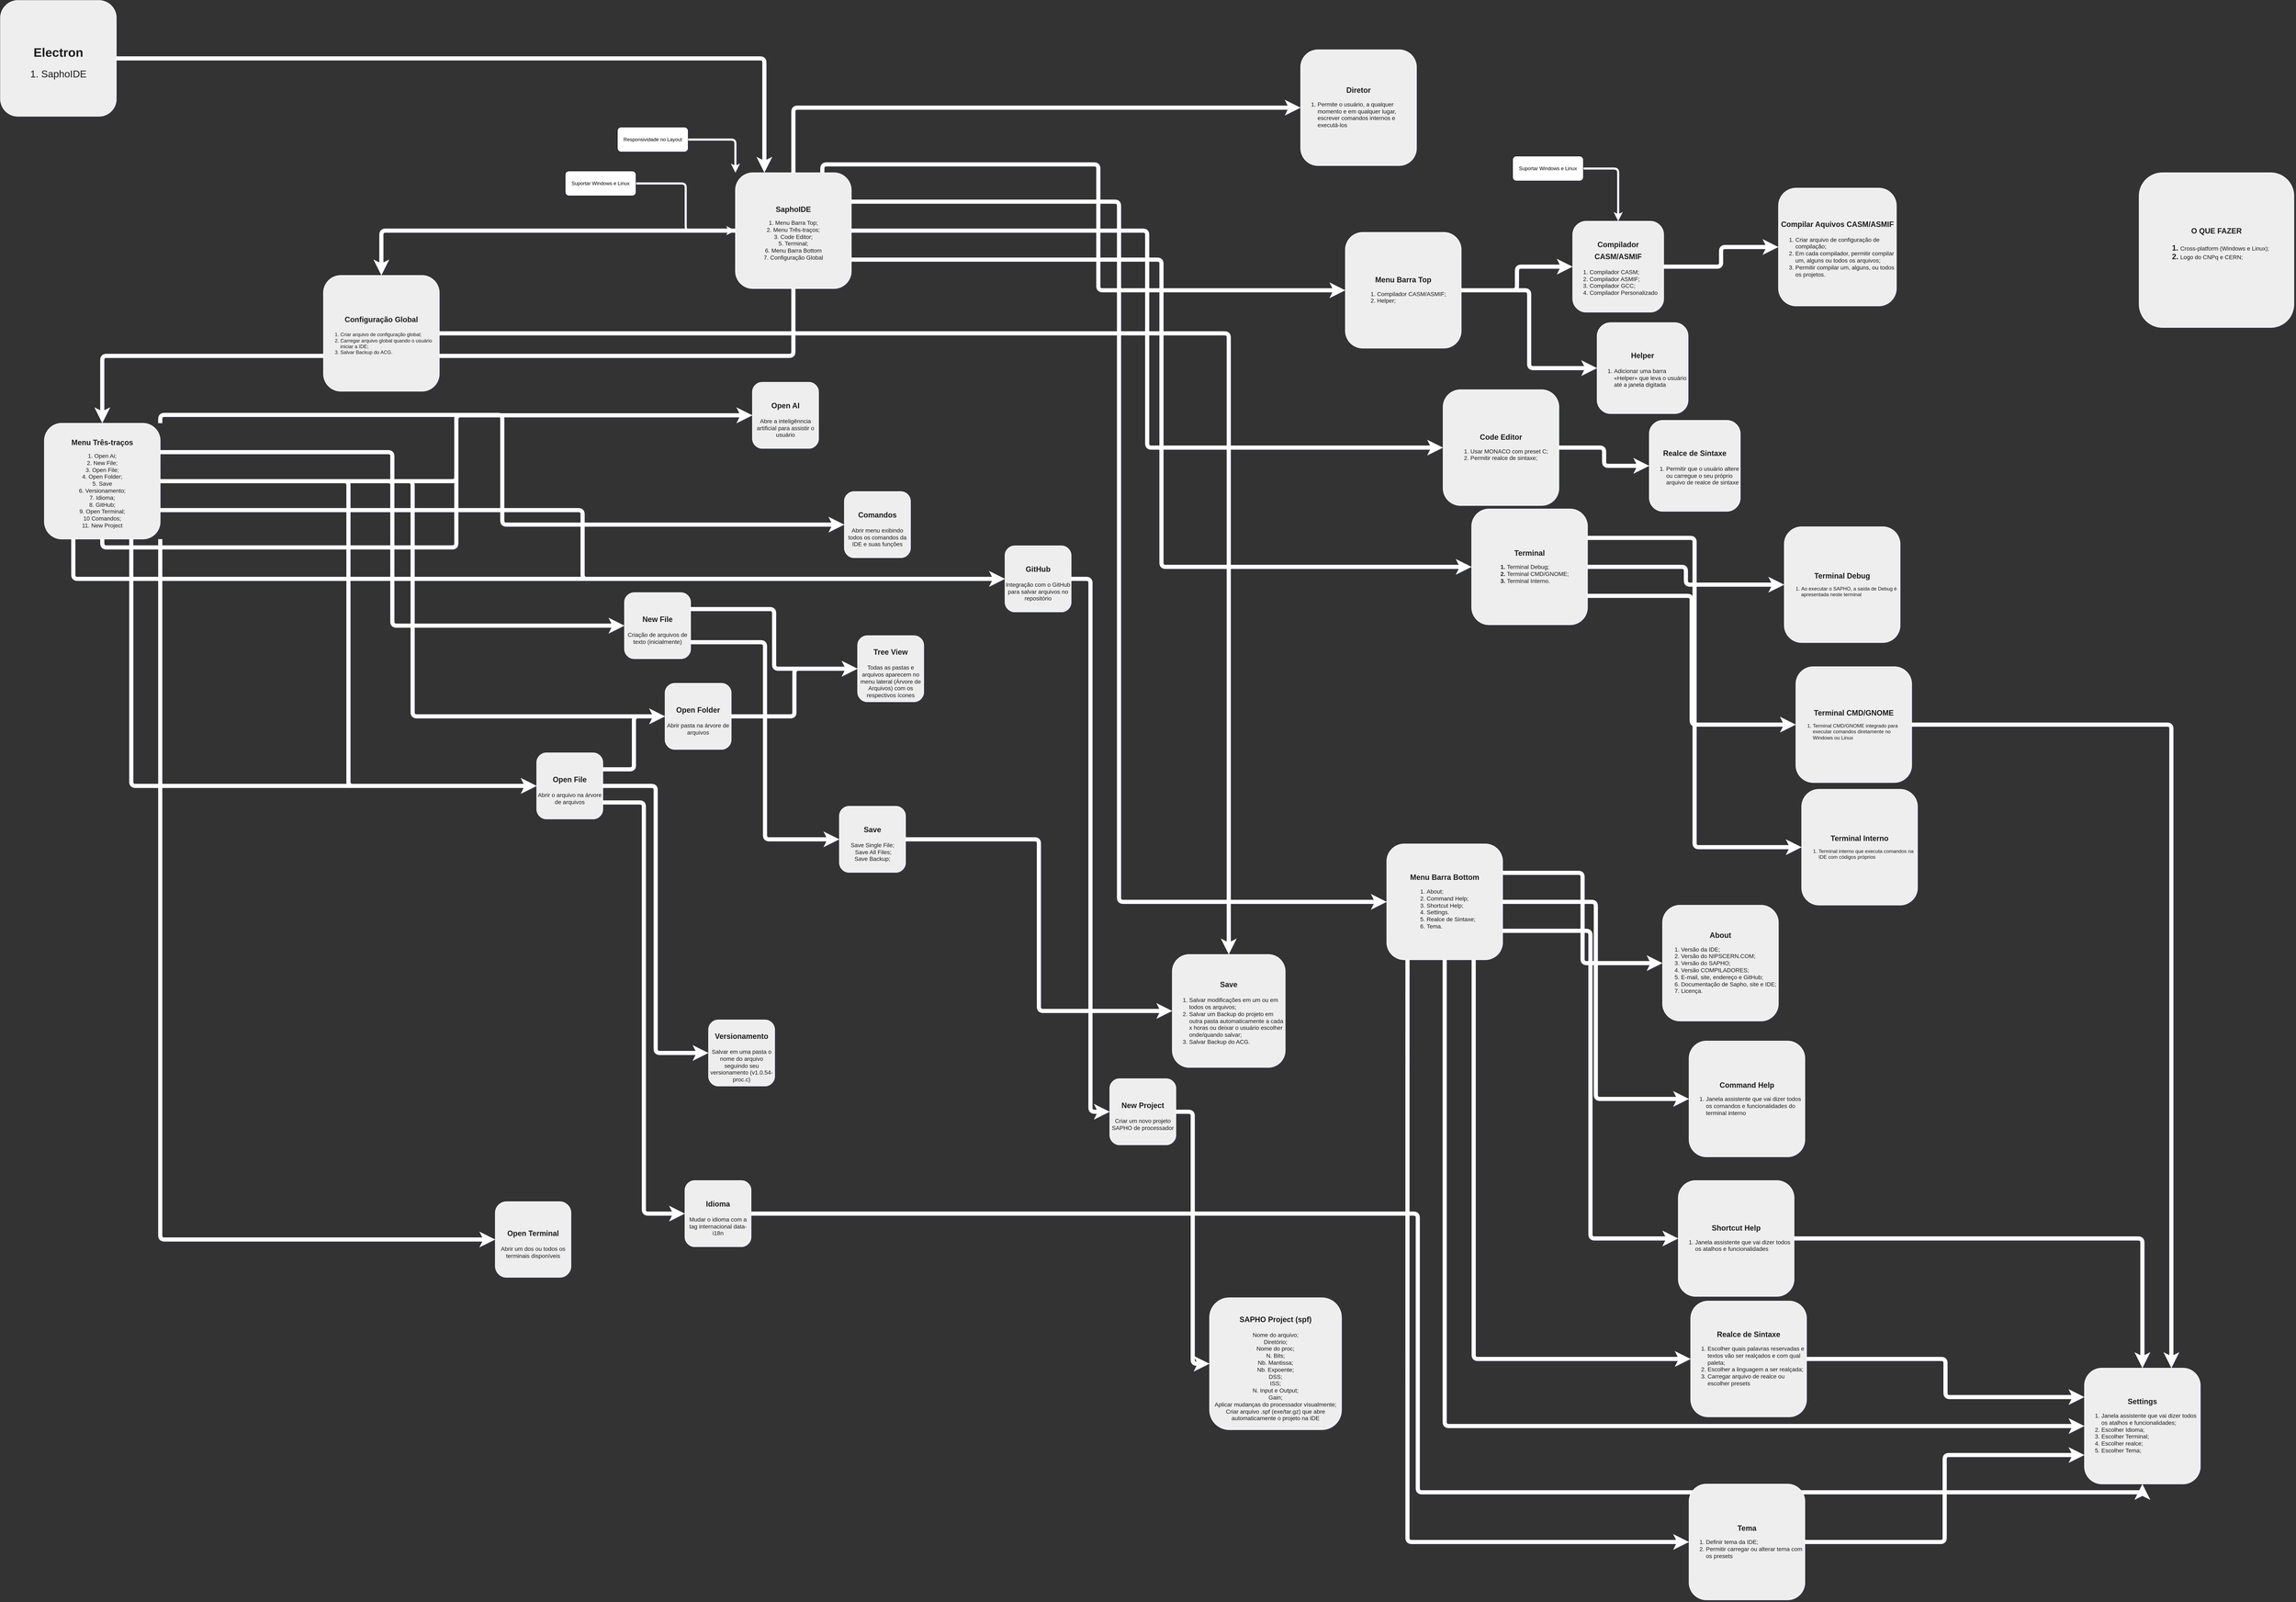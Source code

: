 <mxfile version="24.5.4" type="device">
  <diagram name="Page-1" id="b91fa0-4r-KIM6ygSlS2">
    <mxGraphModel dx="10800" dy="6600" grid="0" gridSize="10" guides="1" tooltips="1" connect="1" arrows="1" fold="1" page="1" pageScale="1" pageWidth="2000" pageHeight="2000" background="#333333" math="0" shadow="1">
      <root>
        <mxCell id="0" />
        <mxCell id="1" parent="0" />
        <mxCell id="cDjqPKhRoQ2kevbqQMxa-3" style="edgeStyle=orthogonalEdgeStyle;rounded=1;orthogonalLoop=1;jettySize=auto;html=1;exitX=1;exitY=0.5;exitDx=0;exitDy=0;entryX=0;entryY=0.5;entryDx=0;entryDy=0;strokeColor=#FFFFFF;strokeWidth=10;labelBackgroundColor=none;fontColor=default;" edge="1" parent="1" source="cDjqPKhRoQ2kevbqQMxa-1" target="cDjqPKhRoQ2kevbqQMxa-2">
          <mxGeometry relative="1" as="geometry" />
        </mxCell>
        <mxCell id="cDjqPKhRoQ2kevbqQMxa-1" value="&lt;h1 style=&quot;font-size: 18px;&quot;&gt;&lt;span style=&quot;background-color: initial;&quot;&gt;&lt;font style=&quot;font-size: 18px;&quot;&gt;Menu Três-traços&lt;/font&gt;&lt;/span&gt;&lt;/h1&gt;&lt;div style=&quot;font-size: 14px;&quot;&gt;&lt;font style=&quot;font-size: 14px;&quot;&gt;1. Open Ai;&lt;/font&gt;&lt;/div&gt;&lt;div style=&quot;font-size: 14px;&quot;&gt;&lt;font style=&quot;font-size: 14px;&quot;&gt;2. New File;&lt;/font&gt;&lt;/div&gt;&lt;div style=&quot;font-size: 14px;&quot;&gt;&lt;font style=&quot;font-size: 14px;&quot;&gt;3. Open File;&lt;/font&gt;&lt;/div&gt;&lt;div style=&quot;font-size: 14px;&quot;&gt;&lt;font style=&quot;font-size: 14px;&quot;&gt;4. Open Folder;&lt;/font&gt;&lt;/div&gt;&lt;div style=&quot;font-size: 14px;&quot;&gt;&lt;font style=&quot;font-size: 14px;&quot;&gt;5. Save&lt;/font&gt;&lt;/div&gt;&lt;div style=&quot;font-size: 14px;&quot;&gt;&lt;font style=&quot;font-size: 14px;&quot;&gt;6. Versionamento;&lt;/font&gt;&lt;/div&gt;&lt;div style=&quot;font-size: 14px;&quot;&gt;&lt;font style=&quot;font-size: 14px;&quot;&gt;7. Idioma;&lt;/font&gt;&lt;/div&gt;&lt;div style=&quot;font-size: 14px;&quot;&gt;&lt;font style=&quot;font-size: 14px;&quot;&gt;8. GitHub;&lt;/font&gt;&lt;/div&gt;&lt;div style=&quot;font-size: 14px;&quot;&gt;&lt;font style=&quot;font-size: 14px;&quot;&gt;9. Open Terminal;&lt;/font&gt;&lt;/div&gt;&lt;div style=&quot;font-size: 14px;&quot;&gt;&lt;font style=&quot;font-size: 14px;&quot;&gt;10 Comandos;&lt;/font&gt;&lt;/div&gt;&lt;div style=&quot;font-size: 14px;&quot;&gt;&lt;font style=&quot;font-size: 14px;&quot;&gt;11. New Project&lt;/font&gt;&lt;/div&gt;" style="whiteSpace=wrap;html=1;aspect=fixed;align=center;fillColor=#EEEEEE;strokeColor=#FFFFFF;labelBackgroundColor=none;fontColor=#1A1A1A;rounded=1;" vertex="1" parent="1">
          <mxGeometry x="-1394" y="-13" width="280" height="280" as="geometry" />
        </mxCell>
        <mxCell id="cDjqPKhRoQ2kevbqQMxa-8" style="edgeStyle=orthogonalEdgeStyle;rounded=1;orthogonalLoop=1;jettySize=auto;html=1;exitX=1;exitY=0.5;exitDx=0;exitDy=0;entryX=0;entryY=0.5;entryDx=0;entryDy=0;strokeColor=#FFFFFF;strokeWidth=10;labelBackgroundColor=none;fontColor=default;" edge="1" parent="1" source="cDjqPKhRoQ2kevbqQMxa-1" target="cDjqPKhRoQ2kevbqQMxa-6">
          <mxGeometry relative="1" as="geometry">
            <mxPoint x="350" y="797" as="sourcePoint" />
            <mxPoint x="520" y="547" as="targetPoint" />
          </mxGeometry>
        </mxCell>
        <mxCell id="cDjqPKhRoQ2kevbqQMxa-53" style="edgeStyle=orthogonalEdgeStyle;rounded=1;orthogonalLoop=1;jettySize=auto;html=1;exitX=1;exitY=0.5;exitDx=0;exitDy=0;entryX=0;entryY=0.5;entryDx=0;entryDy=0;strokeColor=#FFFFFF;strokeWidth=10;labelBackgroundColor=none;fontColor=default;" edge="1" parent="1" source="cDjqPKhRoQ2kevbqQMxa-13" target="cDjqPKhRoQ2kevbqQMxa-52">
          <mxGeometry relative="1" as="geometry" />
        </mxCell>
        <mxCell id="cDjqPKhRoQ2kevbqQMxa-12" style="edgeStyle=orthogonalEdgeStyle;rounded=1;orthogonalLoop=1;jettySize=auto;html=1;exitX=1;exitY=0.5;exitDx=0;exitDy=0;entryX=0;entryY=0.5;entryDx=0;entryDy=0;strokeColor=#FFFFFF;strokeWidth=10;labelBackgroundColor=none;fontColor=default;" edge="1" parent="1" source="cDjqPKhRoQ2kevbqQMxa-1" target="cDjqPKhRoQ2kevbqQMxa-11">
          <mxGeometry relative="1" as="geometry">
            <mxPoint x="360" y="802" as="sourcePoint" />
            <mxPoint x="530" y="712" as="targetPoint" />
          </mxGeometry>
        </mxCell>
        <mxCell id="cDjqPKhRoQ2kevbqQMxa-54" style="edgeStyle=orthogonalEdgeStyle;rounded=1;orthogonalLoop=1;jettySize=auto;html=1;exitX=1;exitY=0.5;exitDx=0;exitDy=0;entryX=0;entryY=0.5;entryDx=0;entryDy=0;strokeColor=#FFFFFF;strokeWidth=10;labelBackgroundColor=none;fontColor=default;" edge="1" parent="1" source="cDjqPKhRoQ2kevbqQMxa-13" target="cDjqPKhRoQ2kevbqQMxa-52">
          <mxGeometry relative="1" as="geometry">
            <mxPoint x="1156.333" y="820" as="targetPoint" />
          </mxGeometry>
        </mxCell>
        <mxCell id="cDjqPKhRoQ2kevbqQMxa-14" style="edgeStyle=orthogonalEdgeStyle;rounded=1;orthogonalLoop=1;jettySize=auto;html=1;exitX=1;exitY=0.5;exitDx=0;exitDy=0;entryX=0;entryY=0.5;entryDx=0;entryDy=0;strokeColor=#FFFFFF;strokeWidth=10;labelBackgroundColor=none;fontColor=default;" edge="1" parent="1" target="cDjqPKhRoQ2kevbqQMxa-13" source="cDjqPKhRoQ2kevbqQMxa-1">
          <mxGeometry relative="1" as="geometry">
            <mxPoint x="350" y="942" as="sourcePoint" />
            <mxPoint x="530" y="862" as="targetPoint" />
          </mxGeometry>
        </mxCell>
        <mxCell id="cDjqPKhRoQ2kevbqQMxa-15" value="&lt;h1&gt;&lt;span style=&quot;font-size: 18px;&quot;&gt;&lt;b&gt;Save&lt;/b&gt;&lt;/span&gt;&lt;/h1&gt;&lt;div style=&quot;&quot;&gt;&lt;div style=&quot;font-size: 14px;&quot;&gt;Save Single File;&lt;/div&gt;&lt;div style=&quot;font-size: 14px;&quot;&gt;&amp;nbsp;Save All Files;&lt;/div&gt;&lt;div style=&quot;font-size: 14px;&quot;&gt;Save Backup;&lt;/div&gt;&lt;/div&gt;" style="whiteSpace=wrap;html=1;aspect=fixed;fillColor=#EEEEEE;strokeColor=#FFFFFF;labelBackgroundColor=none;fontColor=#1A1A1A;rounded=1;" vertex="1" parent="1">
          <mxGeometry x="526" y="912" width="160" height="160" as="geometry" />
        </mxCell>
        <mxCell id="cDjqPKhRoQ2kevbqQMxa-16" style="edgeStyle=orthogonalEdgeStyle;rounded=1;orthogonalLoop=1;jettySize=auto;html=1;exitX=1;exitY=0.75;exitDx=0;exitDy=0;entryX=0;entryY=0.5;entryDx=0;entryDy=0;strokeColor=#FFFFFF;strokeWidth=10;labelBackgroundColor=none;fontColor=default;" edge="1" parent="1" target="cDjqPKhRoQ2kevbqQMxa-15" source="cDjqPKhRoQ2kevbqQMxa-6">
          <mxGeometry relative="1" as="geometry">
            <mxPoint x="350.0" y="807" as="sourcePoint" />
            <mxPoint x="530" y="1027" as="targetPoint" />
          </mxGeometry>
        </mxCell>
        <mxCell id="cDjqPKhRoQ2kevbqQMxa-17" value="&lt;h1&gt;&lt;span style=&quot;font-size: 18px;&quot;&gt;&lt;b&gt;Versionamento&lt;/b&gt;&lt;/span&gt;&lt;/h1&gt;&lt;div style=&quot;&quot;&gt;&lt;div style=&quot;font-size: 14px;&quot;&gt;Salvar em uma pasta o nome do arquivo seguindo seu versionamento (v1.0.54-proc.c)&lt;/div&gt;&lt;/div&gt;" style="whiteSpace=wrap;html=1;aspect=fixed;fillColor=#EEEEEE;strokeColor=#FFFFFF;labelBackgroundColor=none;fontColor=#1A1A1A;rounded=1;" vertex="1" parent="1">
          <mxGeometry x="210" y="1428" width="160" height="160" as="geometry" />
        </mxCell>
        <mxCell id="cDjqPKhRoQ2kevbqQMxa-18" style="edgeStyle=orthogonalEdgeStyle;rounded=1;orthogonalLoop=1;jettySize=auto;html=1;entryX=0;entryY=0.5;entryDx=0;entryDy=0;strokeColor=#FFFFFF;strokeWidth=10;labelBackgroundColor=none;fontColor=default;exitX=1;exitY=0.5;exitDx=0;exitDy=0;" edge="1" parent="1" target="cDjqPKhRoQ2kevbqQMxa-17" source="cDjqPKhRoQ2kevbqQMxa-11">
          <mxGeometry relative="1" as="geometry">
            <mxPoint x="116" y="852" as="sourcePoint" />
            <mxPoint x="540" y="1177" as="targetPoint" />
          </mxGeometry>
        </mxCell>
        <mxCell id="cDjqPKhRoQ2kevbqQMxa-19" value="&lt;h1&gt;&lt;b&gt;&lt;span style=&quot;font-size: 18px;&quot;&gt;Idioma&lt;/span&gt;&lt;/b&gt;&lt;/h1&gt;&lt;div style=&quot;&quot;&gt;&lt;div style=&quot;font-size: 14px;&quot;&gt;Mudar o idioma com a tag internacional data-i18n&lt;/div&gt;&lt;/div&gt;" style="whiteSpace=wrap;html=1;aspect=fixed;fillColor=#EEEEEE;strokeColor=#FFFFFF;labelBackgroundColor=none;fontColor=#1A1A1A;rounded=1;" vertex="1" parent="1">
          <mxGeometry x="153" y="1816" width="160" height="160" as="geometry" />
        </mxCell>
        <mxCell id="cDjqPKhRoQ2kevbqQMxa-20" style="edgeStyle=orthogonalEdgeStyle;rounded=1;orthogonalLoop=1;jettySize=auto;html=1;exitX=1;exitY=0.75;exitDx=0;exitDy=0;entryX=0;entryY=0.5;entryDx=0;entryDy=0;strokeColor=#FFFFFF;strokeWidth=10;labelBackgroundColor=none;fontColor=default;" edge="1" parent="1" target="cDjqPKhRoQ2kevbqQMxa-19" source="cDjqPKhRoQ2kevbqQMxa-11">
          <mxGeometry relative="1" as="geometry">
            <mxPoint x="360" y="992" as="sourcePoint" />
            <mxPoint x="550" y="1377" as="targetPoint" />
          </mxGeometry>
        </mxCell>
        <mxCell id="cDjqPKhRoQ2kevbqQMxa-22" style="edgeStyle=orthogonalEdgeStyle;rounded=1;orthogonalLoop=1;jettySize=auto;html=1;exitX=0.25;exitY=1;exitDx=0;exitDy=0;entryX=0;entryY=0.5;entryDx=0;entryDy=0;strokeColor=#FFFFFF;strokeWidth=10;labelBackgroundColor=none;fontColor=default;" edge="1" parent="1" target="cDjqPKhRoQ2kevbqQMxa-21" source="cDjqPKhRoQ2kevbqQMxa-1">
          <mxGeometry relative="1" as="geometry">
            <mxPoint x="360" y="982" as="sourcePoint" />
            <mxPoint x="560" y="1567" as="targetPoint" />
          </mxGeometry>
        </mxCell>
        <mxCell id="cDjqPKhRoQ2kevbqQMxa-23" value="&lt;h1&gt;&lt;b&gt;&lt;span style=&quot;font-size: 18px;&quot;&gt;Open Terminal&lt;/span&gt;&lt;/b&gt;&lt;/h1&gt;&lt;div style=&quot;&quot;&gt;&lt;div style=&quot;font-size: 14px;&quot;&gt;Abrir um dos ou todos os terminais disponíveis&lt;/div&gt;&lt;/div&gt;" style="whiteSpace=wrap;html=1;aspect=fixed;fillColor=#EEEEEE;strokeColor=#FFFFFF;labelBackgroundColor=none;fontColor=#1A1A1A;rounded=1;" vertex="1" parent="1">
          <mxGeometry x="-305" y="1867" width="183" height="183" as="geometry" />
        </mxCell>
        <mxCell id="cDjqPKhRoQ2kevbqQMxa-24" style="edgeStyle=orthogonalEdgeStyle;rounded=1;orthogonalLoop=1;jettySize=auto;html=1;entryX=0;entryY=0.5;entryDx=0;entryDy=0;strokeColor=#FFFFFF;strokeWidth=10;labelBackgroundColor=none;fontColor=default;exitX=1;exitY=1;exitDx=0;exitDy=0;" edge="1" parent="1" target="cDjqPKhRoQ2kevbqQMxa-23" source="cDjqPKhRoQ2kevbqQMxa-1">
          <mxGeometry relative="1" as="geometry">
            <mxPoint x="-878" y="137" as="sourcePoint" />
            <mxPoint x="550" y="1747" as="targetPoint" />
          </mxGeometry>
        </mxCell>
        <mxCell id="cDjqPKhRoQ2kevbqQMxa-25" value="&lt;h1&gt;&lt;b&gt;&lt;span style=&quot;font-size: 18px;&quot;&gt;Comandos&lt;/span&gt;&lt;/b&gt;&lt;/h1&gt;&lt;div style=&quot;&quot;&gt;&lt;div style=&quot;font-size: 14px;&quot;&gt;Abrir menu exibindo todos os comandos da IDE e suas funções&lt;/div&gt;&lt;/div&gt;" style="whiteSpace=wrap;html=1;aspect=fixed;fillColor=#EEEEEE;strokeColor=#FFFFFF;labelBackgroundColor=none;fontColor=#1A1A1A;rounded=1;" vertex="1" parent="1">
          <mxGeometry x="538" y="152" width="160" height="160" as="geometry" />
        </mxCell>
        <mxCell id="cDjqPKhRoQ2kevbqQMxa-26" style="edgeStyle=orthogonalEdgeStyle;rounded=1;orthogonalLoop=1;jettySize=auto;html=1;exitX=1;exitY=0;exitDx=0;exitDy=0;entryX=0;entryY=0.5;entryDx=0;entryDy=0;strokeColor=#FFFFFF;strokeWidth=10;labelBackgroundColor=none;fontColor=default;" edge="1" parent="1" target="cDjqPKhRoQ2kevbqQMxa-25" source="cDjqPKhRoQ2kevbqQMxa-1">
          <mxGeometry relative="1" as="geometry">
            <mxPoint x="360" y="1012" as="sourcePoint" />
            <mxPoint x="560" y="1967" as="targetPoint" />
          </mxGeometry>
        </mxCell>
        <mxCell id="cDjqPKhRoQ2kevbqQMxa-29" value="&lt;h1&gt;&lt;b&gt;&lt;span style=&quot;font-size: 18px;&quot;&gt;New Project&lt;/span&gt;&lt;/b&gt;&lt;/h1&gt;&lt;div style=&quot;&quot;&gt;&lt;div style=&quot;font-size: 14px;&quot;&gt;Criar um novo projeto SAPHO de processador&lt;/div&gt;&lt;/div&gt;" style="whiteSpace=wrap;html=1;aspect=fixed;fillColor=#EEEEEE;strokeColor=#FFFFFF;labelBackgroundColor=none;fontColor=#1A1A1A;rounded=1;" vertex="1" parent="1">
          <mxGeometry x="1179" y="1570" width="160" height="160" as="geometry" />
        </mxCell>
        <mxCell id="cDjqPKhRoQ2kevbqQMxa-30" style="edgeStyle=orthogonalEdgeStyle;rounded=1;orthogonalLoop=1;jettySize=auto;html=1;exitX=1;exitY=0.5;exitDx=0;exitDy=0;entryX=0;entryY=0.5;entryDx=0;entryDy=0;strokeColor=#FFFFFF;strokeWidth=10;labelBackgroundColor=none;fontColor=default;" edge="1" parent="1" target="cDjqPKhRoQ2kevbqQMxa-29" source="cDjqPKhRoQ2kevbqQMxa-21">
          <mxGeometry relative="1" as="geometry">
            <mxPoint x="343" y="975" as="sourcePoint" />
            <mxPoint x="553" y="2150" as="targetPoint" />
          </mxGeometry>
        </mxCell>
        <mxCell id="cDjqPKhRoQ2kevbqQMxa-31" value="&lt;div style=&quot;&quot;&gt;&lt;h1 style=&quot;&quot;&gt;&lt;span style=&quot;font-size: 18px;&quot;&gt;&lt;b&gt;SAPHO Project (spf)&lt;/b&gt;&lt;/span&gt;&lt;/h1&gt;&lt;div style=&quot;&quot;&gt;&lt;span style=&quot;font-size: 14px;&quot;&gt;Nome do arquivo;&lt;/span&gt;&lt;/div&gt;&lt;div style=&quot;&quot;&gt;&lt;span style=&quot;font-size: 14px;&quot;&gt;Diretório;&lt;/span&gt;&lt;/div&gt;&lt;div style=&quot;&quot;&gt;&lt;span style=&quot;font-size: 14px;&quot;&gt;Nome do proc;&lt;/span&gt;&lt;/div&gt;&lt;div style=&quot;&quot;&gt;&lt;span style=&quot;font-size: 14px;&quot;&gt;N. Bits;&lt;/span&gt;&lt;/div&gt;&lt;div style=&quot;&quot;&gt;&lt;span style=&quot;font-size: 14px;&quot;&gt;Nb. Mantissa;&lt;/span&gt;&lt;/div&gt;&lt;div style=&quot;&quot;&gt;&lt;span style=&quot;font-size: 14px;&quot;&gt;Nb. Expoente;&lt;/span&gt;&lt;/div&gt;&lt;div style=&quot;&quot;&gt;&lt;span style=&quot;font-size: 14px;&quot;&gt;DSS;&lt;/span&gt;&lt;/div&gt;&lt;div style=&quot;&quot;&gt;&lt;span style=&quot;font-size: 14px;&quot;&gt;ISS;&lt;/span&gt;&lt;/div&gt;&lt;div style=&quot;&quot;&gt;&lt;span style=&quot;font-size: 14px;&quot;&gt;N. Input e Output;&lt;/span&gt;&lt;/div&gt;&lt;div style=&quot;&quot;&gt;&lt;span style=&quot;font-size: 14px;&quot;&gt;Gain;&lt;/span&gt;&lt;/div&gt;&lt;div style=&quot;&quot;&gt;&lt;span style=&quot;font-size: 14px;&quot;&gt;Aplicar mudanças do processador visualmente;&lt;/span&gt;&lt;/div&gt;&lt;div style=&quot;&quot;&gt;&lt;span style=&quot;font-size: 14px;&quot;&gt;Criar arquivo .spf (exe/tar.gz) que abre automaticamente o projeto na IDE&lt;/span&gt;&lt;/div&gt;&lt;/div&gt;" style="whiteSpace=wrap;html=1;aspect=fixed;fillColor=#EEEEEE;strokeColor=#FFFFFF;labelBackgroundColor=none;fontColor=#1A1A1A;rounded=1;" vertex="1" parent="1">
          <mxGeometry x="1420" y="2099" width="319" height="319" as="geometry" />
        </mxCell>
        <mxCell id="cDjqPKhRoQ2kevbqQMxa-32" style="edgeStyle=orthogonalEdgeStyle;rounded=1;orthogonalLoop=1;jettySize=auto;html=1;exitX=1;exitY=0.5;exitDx=0;exitDy=0;entryX=0;entryY=0.5;entryDx=0;entryDy=0;strokeColor=#FFFFFF;strokeWidth=10;labelBackgroundColor=none;fontColor=default;" edge="1" parent="1" source="cDjqPKhRoQ2kevbqQMxa-29" target="cDjqPKhRoQ2kevbqQMxa-31">
          <mxGeometry relative="1" as="geometry">
            <mxPoint x="760" y="1031" as="sourcePoint" />
            <mxPoint x="963" y="2564" as="targetPoint" />
          </mxGeometry>
        </mxCell>
        <mxCell id="cDjqPKhRoQ2kevbqQMxa-52" value="&lt;div style=&quot;&quot;&gt;&lt;h1&gt;&lt;font style=&quot;font-size: 18px;&quot;&gt;&lt;b&gt;Tree View&lt;/b&gt;&lt;/font&gt;&lt;/h1&gt;&lt;font style=&quot;font-size: 14px;&quot;&gt;Todas as pastas e arquivos aparecem no menu lateral (Árvore de Arquivos) com os respectivos ícones&lt;/font&gt;&lt;/div&gt;" style="whiteSpace=wrap;html=1;aspect=fixed;fillColor=#EEEEEE;strokeColor=#FFFFFF;labelBackgroundColor=none;fontColor=#1A1A1A;rounded=1;" vertex="1" parent="1">
          <mxGeometry x="570" y="500" width="160" height="160" as="geometry" />
        </mxCell>
        <mxCell id="cDjqPKhRoQ2kevbqQMxa-55" style="edgeStyle=orthogonalEdgeStyle;rounded=1;orthogonalLoop=1;jettySize=auto;html=1;exitX=1;exitY=0.25;exitDx=0;exitDy=0;entryX=0;entryY=0.5;entryDx=0;entryDy=0;strokeColor=#FFFFFF;strokeWidth=10;labelBackgroundColor=none;fontColor=default;" edge="1" parent="1" source="cDjqPKhRoQ2kevbqQMxa-6" target="cDjqPKhRoQ2kevbqQMxa-52">
          <mxGeometry relative="1" as="geometry">
            <mxPoint x="715" y="887" as="sourcePoint" />
            <mxPoint x="1185" y="758" as="targetPoint" />
          </mxGeometry>
        </mxCell>
        <mxCell id="cDjqPKhRoQ2kevbqQMxa-59" value="&lt;h1 style=&quot;font-size: 18px;&quot;&gt;&lt;span style=&quot;background-color: initial;&quot;&gt;&lt;font style=&quot;font-size: 18px;&quot;&gt;Menu Barra Top&lt;/font&gt;&lt;/span&gt;&lt;/h1&gt;&lt;div style=&quot;font-size: 14px;&quot;&gt;&lt;ol&gt;&lt;li style=&quot;text-align: left;&quot;&gt;Compilador CASM/&lt;span style=&quot;background-color: initial;&quot;&gt;ASMIF;&lt;/span&gt;&lt;/li&gt;&lt;li style=&quot;text-align: left;&quot;&gt;Helper;&lt;/li&gt;&lt;/ol&gt;&lt;/div&gt;" style="whiteSpace=wrap;html=1;aspect=fixed;align=center;fillColor=#EEEEEE;strokeColor=#FFFFFF;labelBackgroundColor=none;fontColor=#1A1A1A;rounded=1;" vertex="1" parent="1">
          <mxGeometry x="1748" y="-474" width="280" height="280" as="geometry" />
        </mxCell>
        <mxCell id="cDjqPKhRoQ2kevbqQMxa-60" style="edgeStyle=orthogonalEdgeStyle;rounded=1;orthogonalLoop=1;jettySize=auto;html=1;exitX=1;exitY=0.5;exitDx=0;exitDy=0;entryX=0;entryY=0.5;entryDx=0;entryDy=0;strokeColor=#FFFFFF;strokeWidth=10;labelBackgroundColor=none;fontColor=default;" edge="1" parent="1" source="cDjqPKhRoQ2kevbqQMxa-15" target="cDjqPKhRoQ2kevbqQMxa-61">
          <mxGeometry relative="1" as="geometry">
            <mxPoint x="855" y="1160" as="sourcePoint" />
            <mxPoint x="1045" y="1570" as="targetPoint" />
          </mxGeometry>
        </mxCell>
        <mxCell id="cDjqPKhRoQ2kevbqQMxa-61" value="&lt;h1&gt;&lt;span style=&quot;font-size: 18px;&quot;&gt;&lt;b&gt;Save&lt;/b&gt;&lt;/span&gt;&lt;/h1&gt;&lt;div style=&quot;&quot;&gt;&lt;div style=&quot;text-align: left; font-size: 14px;&quot;&gt;&lt;ol&gt;&lt;li&gt;Salvar modificações em um ou em todos os arquivos;&lt;/li&gt;&lt;li&gt;Salvar um Backup do projeto em outra pasta automaticamente a cada x horas ou deixar o usuário escolher onde/quando salvar;&lt;/li&gt;&lt;li&gt;Salvar Backup do ACG.&lt;/li&gt;&lt;/ol&gt;&lt;/div&gt;&lt;/div&gt;" style="whiteSpace=wrap;html=1;aspect=fixed;fillColor=#EEEEEE;strokeColor=#FFFFFF;labelBackgroundColor=none;fontColor=#1A1A1A;rounded=1;" vertex="1" parent="1">
          <mxGeometry x="1330" y="1270" width="273" height="273" as="geometry" />
        </mxCell>
        <mxCell id="cDjqPKhRoQ2kevbqQMxa-62" value="&lt;h1 style=&quot;&quot;&gt;&lt;span style=&quot;background-color: initial; font-size: 18px;&quot;&gt;O QUE FAZER&lt;br&gt;&lt;div style=&quot;text-align: left;&quot;&gt;&lt;ol&gt;&lt;li&gt;&lt;span style=&quot;font-size: 14px; font-weight: 400; background-color: initial;&quot;&gt;Cross-platform (Windows e Linux);&lt;/span&gt;&lt;/li&gt;&lt;li&gt;&lt;span style=&quot;font-size: 14px; font-weight: 400; background-color: initial;&quot;&gt;Logo do CNPq e CERN;&lt;/span&gt;&lt;/li&gt;&lt;/ol&gt;&lt;/div&gt;&lt;/span&gt;&lt;/h1&gt;&lt;div style=&quot;text-align: left;&quot;&gt;&lt;span style=&quot;font-size: 14px; font-weight: 400;&quot;&gt;&lt;br&gt;&lt;/span&gt;&lt;/div&gt;&lt;div&gt;&lt;span style=&quot;font-size: 14px; font-weight: 400;&quot;&gt;&lt;br&gt;&lt;/span&gt;&lt;/div&gt;" style="whiteSpace=wrap;html=1;aspect=fixed;align=center;fillColor=#EEEEEE;strokeColor=#FFFFFF;labelBackgroundColor=none;fontColor=#1A1A1A;rounded=1;" vertex="1" parent="1">
          <mxGeometry x="3665" y="-618" width="374" height="374" as="geometry" />
        </mxCell>
        <mxCell id="cDjqPKhRoQ2kevbqQMxa-64" value="&lt;h1 style=&quot;font-size: 18px;&quot;&gt;SaphoIDE&lt;/h1&gt;&lt;div style=&quot;font-size: 14px;&quot;&gt;1. Menu Barra Top;&lt;/div&gt;&lt;div style=&quot;font-size: 14px;&quot;&gt;2. Menu Três-traços;&lt;/div&gt;&lt;div style=&quot;font-size: 14px;&quot;&gt;3. Code Editor;&lt;/div&gt;&lt;div style=&quot;font-size: 14px;&quot;&gt;5. Terminal;&lt;/div&gt;&lt;div style=&quot;font-size: 14px;&quot;&gt;6. Menu Barra Bottom&lt;/div&gt;&lt;div style=&quot;font-size: 14px;&quot;&gt;7. Configuração Global&lt;/div&gt;" style="whiteSpace=wrap;html=1;aspect=fixed;align=center;fillColor=#EEEEEE;strokeColor=#FFFFFF;labelBackgroundColor=none;fontColor=#1A1A1A;rounded=1;" vertex="1" parent="1">
          <mxGeometry x="275" y="-618" width="280" height="280" as="geometry" />
        </mxCell>
        <mxCell id="cDjqPKhRoQ2kevbqQMxa-65" style="edgeStyle=orthogonalEdgeStyle;rounded=1;orthogonalLoop=1;jettySize=auto;html=1;exitX=0.5;exitY=1;exitDx=0;exitDy=0;strokeColor=#FFFFFF;strokeWidth=10;labelBackgroundColor=none;fontColor=default;entryX=0.5;entryY=0;entryDx=0;entryDy=0;" edge="1" parent="1" source="cDjqPKhRoQ2kevbqQMxa-64" target="cDjqPKhRoQ2kevbqQMxa-1">
          <mxGeometry relative="1" as="geometry">
            <mxPoint x="177" y="629.43" as="sourcePoint" />
            <mxPoint x="442" y="452" as="targetPoint" />
          </mxGeometry>
        </mxCell>
        <mxCell id="cDjqPKhRoQ2kevbqQMxa-66" style="edgeStyle=orthogonalEdgeStyle;rounded=1;orthogonalLoop=1;jettySize=auto;html=1;exitX=0.75;exitY=0;exitDx=0;exitDy=0;strokeColor=#FFFFFF;strokeWidth=10;labelBackgroundColor=none;fontColor=default;entryX=0;entryY=0.5;entryDx=0;entryDy=0;" edge="1" parent="1" source="cDjqPKhRoQ2kevbqQMxa-64" target="cDjqPKhRoQ2kevbqQMxa-59">
          <mxGeometry relative="1" as="geometry">
            <mxPoint x="778" y="190" as="sourcePoint" />
            <mxPoint x="588" y="487" as="targetPoint" />
          </mxGeometry>
        </mxCell>
        <mxCell id="cDjqPKhRoQ2kevbqQMxa-67" value="&lt;h1 style=&quot;font-size: 18px;&quot;&gt;Code Editor&lt;/h1&gt;&lt;div style=&quot;text-align: left; font-size: 14px;&quot;&gt;&lt;ol&gt;&lt;li&gt;Usar MONACO com preset C;&lt;/li&gt;&lt;li&gt;Permitir realce de sintaxe;&lt;/li&gt;&lt;/ol&gt;&lt;/div&gt;" style="whiteSpace=wrap;html=1;aspect=fixed;align=center;fillColor=#EEEEEE;strokeColor=#FFFFFF;labelBackgroundColor=none;fontColor=#1A1A1A;rounded=1;" vertex="1" parent="1">
          <mxGeometry x="1984" y="-94" width="280" height="280" as="geometry" />
        </mxCell>
        <mxCell id="cDjqPKhRoQ2kevbqQMxa-68" value="&lt;h1 style=&quot;font-size: 18px;&quot;&gt;Terminal&lt;/h1&gt;&lt;h2 style=&quot;text-align: left; font-size: 14px;&quot;&gt;&lt;ol&gt;&lt;li&gt;&lt;span style=&quot;font-weight: normal;&quot;&gt;Terminal Debug;&lt;/span&gt;&lt;/li&gt;&lt;li&gt;&lt;span style=&quot;font-weight: normal;&quot;&gt;Terminal CMD/GNOME;&lt;/span&gt;&lt;/li&gt;&lt;li&gt;&lt;span style=&quot;font-weight: normal;&quot;&gt;Terminal Interno.&lt;/span&gt;&lt;/li&gt;&lt;/ol&gt;&lt;/h2&gt;" style="whiteSpace=wrap;html=1;aspect=fixed;align=center;fillColor=#EEEEEE;strokeColor=#FFFFFF;labelBackgroundColor=none;fontColor=#1A1A1A;rounded=1;" vertex="1" parent="1">
          <mxGeometry x="2053" y="194" width="280" height="280" as="geometry" />
        </mxCell>
        <mxCell id="cDjqPKhRoQ2kevbqQMxa-69" value="&lt;h1 style=&quot;font-size: 18px;&quot;&gt;Menu Barra Bottom&lt;/h1&gt;&lt;div style=&quot;text-align: left; font-size: 14px;&quot;&gt;&lt;ol&gt;&lt;li&gt;About;&lt;/li&gt;&lt;li&gt;Command Help;&lt;/li&gt;&lt;li&gt;Shortcut Help;&lt;/li&gt;&lt;li&gt;Settings.&lt;/li&gt;&lt;li&gt;Realce de Sintaxe;&lt;/li&gt;&lt;li&gt;Tema.&lt;/li&gt;&lt;/ol&gt;&lt;/div&gt;" style="whiteSpace=wrap;html=1;aspect=fixed;align=center;fillColor=#EEEEEE;strokeColor=#FFFFFF;labelBackgroundColor=none;fontColor=#1A1A1A;rounded=1;" vertex="1" parent="1">
          <mxGeometry x="1848" y="1003" width="280" height="280" as="geometry" />
        </mxCell>
        <mxCell id="cDjqPKhRoQ2kevbqQMxa-70" value="&lt;h1 style=&quot;font-size: 30px;&quot;&gt;&lt;font style=&quot;font-size: 30px;&quot;&gt;Electron&lt;/font&gt;&lt;/h1&gt;&lt;div style=&quot;font-size: 24px;&quot;&gt;&lt;font style=&quot;font-size: 24px;&quot;&gt;1. SaphoIDE&lt;/font&gt;&lt;/div&gt;" style="whiteSpace=wrap;html=1;aspect=fixed;align=center;fillColor=#EEEEEE;strokeColor=#FFFFFF;labelBackgroundColor=none;fontColor=#1A1A1A;rounded=1;" vertex="1" parent="1">
          <mxGeometry x="-1500" y="-1034" width="280" height="280" as="geometry" />
        </mxCell>
        <mxCell id="cDjqPKhRoQ2kevbqQMxa-71" style="edgeStyle=orthogonalEdgeStyle;rounded=1;orthogonalLoop=1;jettySize=auto;html=1;strokeColor=#FFFFFF;strokeWidth=10;labelBackgroundColor=none;fontColor=default;entryX=0;entryY=0.5;entryDx=0;entryDy=0;exitX=1;exitY=0.5;exitDx=0;exitDy=0;" edge="1" parent="1" source="cDjqPKhRoQ2kevbqQMxa-64" target="cDjqPKhRoQ2kevbqQMxa-67">
          <mxGeometry relative="1" as="geometry">
            <mxPoint x="655" y="-234" as="sourcePoint" />
            <mxPoint x="746" y="272" as="targetPoint" />
          </mxGeometry>
        </mxCell>
        <mxCell id="cDjqPKhRoQ2kevbqQMxa-72" style="edgeStyle=orthogonalEdgeStyle;rounded=1;orthogonalLoop=1;jettySize=auto;html=1;exitX=1;exitY=0.75;exitDx=0;exitDy=0;strokeColor=#FFFFFF;strokeWidth=10;labelBackgroundColor=none;fontColor=default;entryX=0;entryY=0.5;entryDx=0;entryDy=0;" edge="1" parent="1" source="cDjqPKhRoQ2kevbqQMxa-64" target="cDjqPKhRoQ2kevbqQMxa-68">
          <mxGeometry relative="1" as="geometry">
            <mxPoint x="626" y="243" as="sourcePoint" />
            <mxPoint x="1142" y="480" as="targetPoint" />
          </mxGeometry>
        </mxCell>
        <mxCell id="cDjqPKhRoQ2kevbqQMxa-73" style="edgeStyle=orthogonalEdgeStyle;rounded=1;orthogonalLoop=1;jettySize=auto;html=1;exitX=1;exitY=0.25;exitDx=0;exitDy=0;strokeColor=#FFFFFF;strokeWidth=10;labelBackgroundColor=none;fontColor=default;entryX=0;entryY=0.5;entryDx=0;entryDy=0;" edge="1" parent="1" source="cDjqPKhRoQ2kevbqQMxa-64" target="cDjqPKhRoQ2kevbqQMxa-69">
          <mxGeometry relative="1" as="geometry">
            <mxPoint x="626" y="243" as="sourcePoint" />
            <mxPoint x="1436" y="793" as="targetPoint" />
          </mxGeometry>
        </mxCell>
        <mxCell id="cDjqPKhRoQ2kevbqQMxa-74" style="edgeStyle=orthogonalEdgeStyle;rounded=1;orthogonalLoop=1;jettySize=auto;html=1;exitX=1;exitY=0.5;exitDx=0;exitDy=0;strokeColor=#FFFFFF;strokeWidth=10;labelBackgroundColor=none;fontColor=default;entryX=0.25;entryY=0;entryDx=0;entryDy=0;" edge="1" parent="1" source="cDjqPKhRoQ2kevbqQMxa-70" target="cDjqPKhRoQ2kevbqQMxa-64">
          <mxGeometry relative="1" as="geometry">
            <mxPoint x="-241" y="-637" as="sourcePoint" />
            <mxPoint x="979" y="-644" as="targetPoint" />
          </mxGeometry>
        </mxCell>
        <mxCell id="cDjqPKhRoQ2kevbqQMxa-75" value="" style="edgeStyle=orthogonalEdgeStyle;rounded=1;orthogonalLoop=1;jettySize=auto;html=1;exitX=1;exitY=0.5;exitDx=0;exitDy=0;entryX=0;entryY=0.5;entryDx=0;entryDy=0;strokeColor=#FFFFFF;strokeWidth=10;labelBackgroundColor=none;fontColor=default;" edge="1" parent="1" source="cDjqPKhRoQ2kevbqQMxa-1" target="cDjqPKhRoQ2kevbqQMxa-2">
          <mxGeometry relative="1" as="geometry">
            <mxPoint x="-737" y="252" as="sourcePoint" />
            <mxPoint x="1404" y="2465" as="targetPoint" />
          </mxGeometry>
        </mxCell>
        <mxCell id="cDjqPKhRoQ2kevbqQMxa-76" value="" style="edgeStyle=orthogonalEdgeStyle;rounded=1;orthogonalLoop=1;jettySize=auto;html=1;exitX=1;exitY=0.5;exitDx=0;exitDy=0;entryX=0;entryY=0.5;entryDx=0;entryDy=0;strokeColor=#FFFFFF;strokeWidth=10;labelBackgroundColor=none;fontColor=default;" edge="1" parent="1" source="cDjqPKhRoQ2kevbqQMxa-1" target="cDjqPKhRoQ2kevbqQMxa-11">
          <mxGeometry relative="1" as="geometry">
            <mxPoint x="-737" y="252" as="sourcePoint" />
            <mxPoint x="745" y="1467" as="targetPoint" />
          </mxGeometry>
        </mxCell>
        <mxCell id="cDjqPKhRoQ2kevbqQMxa-77" value="" style="edgeStyle=orthogonalEdgeStyle;rounded=1;orthogonalLoop=1;jettySize=auto;html=1;exitX=0.5;exitY=1;exitDx=0;exitDy=0;entryX=0;entryY=0.5;entryDx=0;entryDy=0;strokeColor=#FFFFFF;strokeWidth=10;labelBackgroundColor=none;fontColor=default;" edge="1" parent="1" source="cDjqPKhRoQ2kevbqQMxa-1" target="cDjqPKhRoQ2kevbqQMxa-2">
          <mxGeometry relative="1" as="geometry">
            <mxPoint x="-737" y="252" as="sourcePoint" />
            <mxPoint x="1270" y="2262" as="targetPoint" />
          </mxGeometry>
        </mxCell>
        <mxCell id="cDjqPKhRoQ2kevbqQMxa-2" value="&lt;h1&gt;&lt;font style=&quot;font-size: 18px;&quot;&gt;&lt;b&gt;Open AI&lt;/b&gt;&lt;/font&gt;&lt;/h1&gt;&lt;div style=&quot;&quot;&gt;&lt;font style=&quot;font-size: 14px;&quot;&gt;Abre a inteligênncia artificial para assistir o usuário&lt;/font&gt;&lt;/div&gt;" style="whiteSpace=wrap;html=1;aspect=fixed;fillColor=#EEEEEE;strokeColor=#FFFFFF;labelBackgroundColor=none;fontColor=#1A1A1A;rounded=1;" vertex="1" parent="1">
          <mxGeometry x="316" y="-112" width="160" height="160" as="geometry" />
        </mxCell>
        <mxCell id="cDjqPKhRoQ2kevbqQMxa-78" value="" style="edgeStyle=orthogonalEdgeStyle;rounded=1;orthogonalLoop=1;jettySize=auto;html=1;exitX=1;exitY=0.25;exitDx=0;exitDy=0;entryX=0;entryY=0.5;entryDx=0;entryDy=0;strokeColor=#FFFFFF;strokeWidth=10;labelBackgroundColor=none;fontColor=default;" edge="1" parent="1" source="cDjqPKhRoQ2kevbqQMxa-1" target="cDjqPKhRoQ2kevbqQMxa-6">
          <mxGeometry relative="1" as="geometry">
            <mxPoint x="-737" y="252" as="sourcePoint" />
            <mxPoint x="620" y="1266" as="targetPoint" />
          </mxGeometry>
        </mxCell>
        <mxCell id="cDjqPKhRoQ2kevbqQMxa-6" value="&lt;h1&gt;&lt;font style=&quot;font-size: 18px;&quot;&gt;&lt;b&gt;New File&lt;/b&gt;&lt;/font&gt;&lt;/h1&gt;&lt;div style=&quot;&quot;&gt;&lt;font style=&quot;font-size: 14px;&quot;&gt;Criação de arquivos de texto (inicialmente)&lt;/font&gt;&lt;/div&gt;" style="whiteSpace=wrap;html=1;aspect=fixed;fillColor=#EEEEEE;strokeColor=#FFFFFF;labelBackgroundColor=none;fontColor=#1A1A1A;rounded=1;" vertex="1" parent="1">
          <mxGeometry x="7" y="396" width="160" height="160" as="geometry" />
        </mxCell>
        <mxCell id="cDjqPKhRoQ2kevbqQMxa-79" value="" style="edgeStyle=orthogonalEdgeStyle;rounded=1;orthogonalLoop=1;jettySize=auto;html=1;exitX=0.75;exitY=1;exitDx=0;exitDy=0;entryX=0;entryY=0.5;entryDx=0;entryDy=0;strokeColor=#FFFFFF;strokeWidth=10;labelBackgroundColor=none;fontColor=default;" edge="1" parent="1" source="cDjqPKhRoQ2kevbqQMxa-1" target="cDjqPKhRoQ2kevbqQMxa-11">
          <mxGeometry relative="1" as="geometry">
            <mxPoint x="-737" y="252" as="sourcePoint" />
            <mxPoint x="880" y="1657" as="targetPoint" />
          </mxGeometry>
        </mxCell>
        <mxCell id="cDjqPKhRoQ2kevbqQMxa-11" value="&lt;h1&gt;&lt;font style=&quot;font-size: 18px;&quot;&gt;&lt;b&gt;Open File&lt;/b&gt;&lt;/font&gt;&lt;/h1&gt;&lt;div&gt;&lt;div style=&quot;&quot;&gt;&lt;font style=&quot;font-size: 14px;&quot;&gt;Abrir o arquivo na árvore de arquivos&lt;/font&gt;&lt;/div&gt;&lt;/div&gt;" style="whiteSpace=wrap;html=1;aspect=fixed;fillColor=#EEEEEE;strokeColor=#FFFFFF;labelBackgroundColor=none;fontColor=#1A1A1A;rounded=1;" vertex="1" parent="1">
          <mxGeometry x="-205" y="783" width="160" height="160" as="geometry" />
        </mxCell>
        <mxCell id="cDjqPKhRoQ2kevbqQMxa-80" value="" style="edgeStyle=orthogonalEdgeStyle;rounded=1;orthogonalLoop=1;jettySize=auto;html=1;exitX=1;exitY=0.75;exitDx=0;exitDy=0;entryX=0;entryY=0.5;entryDx=0;entryDy=0;strokeColor=#FFFFFF;strokeWidth=10;labelBackgroundColor=none;fontColor=default;" edge="1" parent="1" source="cDjqPKhRoQ2kevbqQMxa-1" target="cDjqPKhRoQ2kevbqQMxa-21">
          <mxGeometry relative="1" as="geometry">
            <mxPoint x="-27" y="252" as="sourcePoint" />
            <mxPoint x="1404" y="2465" as="targetPoint" />
          </mxGeometry>
        </mxCell>
        <mxCell id="cDjqPKhRoQ2kevbqQMxa-21" value="&lt;h1&gt;&lt;span style=&quot;font-size: 18px;&quot;&gt;&lt;b&gt;GitHub&lt;/b&gt;&lt;/span&gt;&lt;/h1&gt;&lt;div style=&quot;&quot;&gt;&lt;div style=&quot;font-size: 14px;&quot;&gt;Integração com o GitHub para salvar arquivos no repositório&lt;/div&gt;&lt;/div&gt;" style="whiteSpace=wrap;html=1;aspect=fixed;fillColor=#EEEEEE;strokeColor=#FFFFFF;labelBackgroundColor=none;fontColor=#1A1A1A;rounded=1;" vertex="1" parent="1">
          <mxGeometry x="926" y="283" width="160" height="160" as="geometry" />
        </mxCell>
        <mxCell id="cDjqPKhRoQ2kevbqQMxa-81" value="" style="edgeStyle=orthogonalEdgeStyle;rounded=1;orthogonalLoop=1;jettySize=auto;html=1;exitX=1;exitY=0.25;exitDx=0;exitDy=0;entryX=0;entryY=0.5;entryDx=0;entryDy=0;strokeColor=#FFFFFF;strokeWidth=10;labelBackgroundColor=none;fontColor=default;" edge="1" parent="1" source="cDjqPKhRoQ2kevbqQMxa-11" target="cDjqPKhRoQ2kevbqQMxa-13">
          <mxGeometry relative="1" as="geometry">
            <mxPoint x="177" y="755" as="sourcePoint" />
            <mxPoint x="846" y="517" as="targetPoint" />
          </mxGeometry>
        </mxCell>
        <mxCell id="cDjqPKhRoQ2kevbqQMxa-13" value="&lt;h1&gt;&lt;font style=&quot;font-size: 18px;&quot;&gt;&lt;b&gt;Open Folder&lt;/b&gt;&lt;/font&gt;&lt;/h1&gt;&lt;div style=&quot;&quot;&gt;&lt;font style=&quot;font-size: 14px;&quot;&gt;Abrir pasta na árvore de arquivos&lt;/font&gt;&lt;/div&gt;" style="whiteSpace=wrap;html=1;aspect=fixed;fillColor=#EEEEEE;strokeColor=#FFFFFF;labelBackgroundColor=none;fontColor=#1A1A1A;rounded=1;" vertex="1" parent="1">
          <mxGeometry x="105" y="615" width="160" height="160" as="geometry" />
        </mxCell>
        <mxCell id="cDjqPKhRoQ2kevbqQMxa-82" value="&lt;h1&gt;&lt;b&gt;&lt;span style=&quot;font-size: 18px;&quot;&gt;Compilador CASM/ASMIF&lt;/span&gt;&lt;/b&gt;&lt;/h1&gt;&lt;div style=&quot;text-align: left; font-size: 14px;&quot;&gt;&lt;ol&gt;&lt;li&gt;Compilador CASM;&lt;/li&gt;&lt;li&gt;Compilador ASMIF;&lt;/li&gt;&lt;li&gt;Compilador GCC;&lt;/li&gt;&lt;li&gt;Compilador Personalizado&lt;/li&gt;&lt;/ol&gt;&lt;/div&gt;" style="whiteSpace=wrap;html=1;aspect=fixed;fillColor=#EEEEEE;strokeColor=#FFFFFF;labelBackgroundColor=none;fontColor=#1A1A1A;rounded=1;" vertex="1" parent="1">
          <mxGeometry x="2297" y="-501" width="220" height="220" as="geometry" />
        </mxCell>
        <mxCell id="cDjqPKhRoQ2kevbqQMxa-83" value="" style="edgeStyle=orthogonalEdgeStyle;rounded=1;orthogonalLoop=1;jettySize=auto;html=1;exitX=1;exitY=0.5;exitDx=0;exitDy=0;entryX=0;entryY=0.5;entryDx=0;entryDy=0;strokeColor=#FFFFFF;strokeWidth=10;labelBackgroundColor=none;fontColor=default;" edge="1" parent="1" source="cDjqPKhRoQ2kevbqQMxa-59" target="cDjqPKhRoQ2kevbqQMxa-82">
          <mxGeometry relative="1" as="geometry">
            <mxPoint x="1084" y="162" as="sourcePoint" />
            <mxPoint x="2884" y="513" as="targetPoint" />
          </mxGeometry>
        </mxCell>
        <mxCell id="cDjqPKhRoQ2kevbqQMxa-88" style="edgeStyle=orthogonalEdgeStyle;rounded=1;orthogonalLoop=1;jettySize=auto;html=1;exitX=1;exitY=0.5;exitDx=0;exitDy=0;entryX=0;entryY=0.5;entryDx=0;entryDy=0;fontSize=5;strokeWidth=5;fillColor=#f5f5f5;strokeColor=#FFFFFF;shadow=0;curved=0;" edge="1" parent="1" source="cDjqPKhRoQ2kevbqQMxa-87" target="cDjqPKhRoQ2kevbqQMxa-64">
          <mxGeometry relative="1" as="geometry" />
        </mxCell>
        <mxCell id="cDjqPKhRoQ2kevbqQMxa-87" value="Suportar Windows e Linux" style="rounded=1;whiteSpace=wrap;html=1;" vertex="1" parent="1">
          <mxGeometry x="-136" y="-622" width="171" height="60" as="geometry" />
        </mxCell>
        <mxCell id="cDjqPKhRoQ2kevbqQMxa-89" style="edgeStyle=orthogonalEdgeStyle;rounded=1;orthogonalLoop=1;jettySize=auto;html=1;exitX=1;exitY=0.5;exitDx=0;exitDy=0;entryX=0.5;entryY=0;entryDx=0;entryDy=0;fontSize=5;strokeWidth=5;fillColor=#f5f5f5;strokeColor=#FFFFFF;shadow=0;curved=0;" edge="1" parent="1" source="cDjqPKhRoQ2kevbqQMxa-90" target="cDjqPKhRoQ2kevbqQMxa-82">
          <mxGeometry relative="1" as="geometry">
            <mxPoint x="2447" y="-530" as="targetPoint" />
          </mxGeometry>
        </mxCell>
        <mxCell id="cDjqPKhRoQ2kevbqQMxa-90" value="Suportar Windows e Linux" style="rounded=1;whiteSpace=wrap;html=1;" vertex="1" parent="1">
          <mxGeometry x="2152" y="-658" width="171" height="60" as="geometry" />
        </mxCell>
        <mxCell id="cDjqPKhRoQ2kevbqQMxa-92" value="&lt;h1&gt;&lt;span style=&quot;font-size: 18px;&quot;&gt;Helper&lt;/span&gt;&lt;/h1&gt;&lt;div style=&quot;text-align: left; font-size: 14px;&quot;&gt;&lt;ol&gt;&lt;li&gt;Adicionar uma barra «Helper» que leva o usuário até a janela digitada&lt;/li&gt;&lt;/ol&gt;&lt;/div&gt;" style="whiteSpace=wrap;html=1;aspect=fixed;fillColor=#EEEEEE;strokeColor=#FFFFFF;labelBackgroundColor=none;fontColor=#1A1A1A;rounded=1;" vertex="1" parent="1">
          <mxGeometry x="2356" y="-256" width="220" height="220" as="geometry" />
        </mxCell>
        <mxCell id="cDjqPKhRoQ2kevbqQMxa-93" value="" style="edgeStyle=orthogonalEdgeStyle;rounded=1;orthogonalLoop=1;jettySize=auto;html=1;exitX=1;exitY=0.5;exitDx=0;exitDy=0;entryX=0;entryY=0.5;entryDx=0;entryDy=0;strokeColor=#FFFFFF;strokeWidth=10;labelBackgroundColor=none;fontColor=default;" edge="1" parent="1" source="cDjqPKhRoQ2kevbqQMxa-59" target="cDjqPKhRoQ2kevbqQMxa-92">
          <mxGeometry relative="1" as="geometry">
            <mxPoint x="2038" y="-324" as="sourcePoint" />
            <mxPoint x="2307" y="-381" as="targetPoint" />
          </mxGeometry>
        </mxCell>
        <mxCell id="cDjqPKhRoQ2kevbqQMxa-94" value="&lt;h1 style=&quot;font-size: 18px;&quot;&gt;Diretor&lt;/h1&gt;&lt;div style=&quot;font-size: 14px;&quot;&gt;&lt;ol&gt;&lt;li style=&quot;text-align: left;&quot;&gt;Permite o usuário, a qualquer momento e em qualquer lugar, escrever comandos internos e executá-los&lt;/li&gt;&lt;/ol&gt;&lt;/div&gt;" style="whiteSpace=wrap;html=1;aspect=fixed;align=center;fillColor=#EEEEEE;strokeColor=#FFFFFF;labelBackgroundColor=none;fontColor=#1A1A1A;rounded=1;" vertex="1" parent="1">
          <mxGeometry x="1640" y="-915" width="280" height="280" as="geometry" />
        </mxCell>
        <mxCell id="cDjqPKhRoQ2kevbqQMxa-95" style="edgeStyle=orthogonalEdgeStyle;rounded=1;orthogonalLoop=1;jettySize=auto;html=1;strokeColor=#FFFFFF;strokeWidth=10;labelBackgroundColor=none;fontColor=default;entryX=0;entryY=0.5;entryDx=0;entryDy=0;exitX=0.5;exitY=0;exitDx=0;exitDy=0;" edge="1" parent="1" source="cDjqPKhRoQ2kevbqQMxa-64" target="cDjqPKhRoQ2kevbqQMxa-94">
          <mxGeometry relative="1" as="geometry">
            <mxPoint x="409" y="-633" as="sourcePoint" />
            <mxPoint x="1758" y="-324" as="targetPoint" />
          </mxGeometry>
        </mxCell>
        <mxCell id="cDjqPKhRoQ2kevbqQMxa-96" value="&lt;h1&gt;&lt;span style=&quot;font-size: 18px;&quot;&gt;Realce de Sintaxe&lt;/span&gt;&lt;/h1&gt;&lt;div style=&quot;text-align: left; font-size: 14px;&quot;&gt;&lt;ol&gt;&lt;li&gt;Permitir que o usuário altere ou carregue o seu próprio arquivo de realce de sintaxe&lt;/li&gt;&lt;/ol&gt;&lt;/div&gt;" style="whiteSpace=wrap;html=1;aspect=fixed;fillColor=#EEEEEE;strokeColor=#FFFFFF;labelBackgroundColor=none;fontColor=#1A1A1A;rounded=1;" vertex="1" parent="1">
          <mxGeometry x="2482" y="-20" width="220" height="220" as="geometry" />
        </mxCell>
        <mxCell id="cDjqPKhRoQ2kevbqQMxa-97" value="" style="edgeStyle=orthogonalEdgeStyle;rounded=1;orthogonalLoop=1;jettySize=auto;html=1;exitX=1;exitY=0.5;exitDx=0;exitDy=0;entryX=0;entryY=0.5;entryDx=0;entryDy=0;strokeColor=#FFFFFF;strokeWidth=10;labelBackgroundColor=none;fontColor=default;" edge="1" parent="1" source="cDjqPKhRoQ2kevbqQMxa-67" target="cDjqPKhRoQ2kevbqQMxa-96">
          <mxGeometry relative="1" as="geometry">
            <mxPoint x="2200" y="-24" as="sourcePoint" />
            <mxPoint x="2528" y="164" as="targetPoint" />
          </mxGeometry>
        </mxCell>
        <mxCell id="cDjqPKhRoQ2kevbqQMxa-98" value="&lt;h1 style=&quot;font-size: 18px;&quot;&gt;Terminal Debug&lt;/h1&gt;&lt;div style=&quot;text-align: left;&quot;&gt;&lt;ol&gt;&lt;li&gt;Ao executar o SAPHO, a saída de Debug é apresentada neste terminal&lt;/li&gt;&lt;/ol&gt;&lt;/div&gt;" style="whiteSpace=wrap;html=1;aspect=fixed;align=center;fillColor=#EEEEEE;strokeColor=#FFFFFF;labelBackgroundColor=none;fontColor=#1A1A1A;rounded=1;" vertex="1" parent="1">
          <mxGeometry x="2808" y="237" width="280" height="280" as="geometry" />
        </mxCell>
        <mxCell id="cDjqPKhRoQ2kevbqQMxa-100" value="" style="edgeStyle=orthogonalEdgeStyle;rounded=1;orthogonalLoop=1;jettySize=auto;html=1;entryX=0;entryY=0.5;entryDx=0;entryDy=0;strokeColor=#FFFFFF;strokeWidth=10;labelBackgroundColor=none;fontColor=default;exitX=1;exitY=0.5;exitDx=0;exitDy=0;" edge="1" parent="1" source="cDjqPKhRoQ2kevbqQMxa-68" target="cDjqPKhRoQ2kevbqQMxa-98">
          <mxGeometry relative="1" as="geometry">
            <mxPoint x="2554" y="486" as="sourcePoint" />
            <mxPoint x="2740" y="498" as="targetPoint" />
          </mxGeometry>
        </mxCell>
        <mxCell id="cDjqPKhRoQ2kevbqQMxa-101" value="&lt;h1 style=&quot;font-size: 18px;&quot;&gt;Terminal CMD/GNOME&lt;/h1&gt;&lt;div style=&quot;text-align: left;&quot;&gt;&lt;ol&gt;&lt;li&gt;Terminal CMD/GNOME  integrado para executar comandos diretamente no Windows ou Linux&lt;/li&gt;&lt;/ol&gt;&lt;/div&gt;" style="whiteSpace=wrap;html=1;aspect=fixed;align=center;fillColor=#EEEEEE;strokeColor=#FFFFFF;labelBackgroundColor=none;fontColor=#1A1A1A;rounded=1;" vertex="1" parent="1">
          <mxGeometry x="2836" y="575" width="280" height="280" as="geometry" />
        </mxCell>
        <mxCell id="cDjqPKhRoQ2kevbqQMxa-102" value="" style="edgeStyle=orthogonalEdgeStyle;rounded=1;orthogonalLoop=1;jettySize=auto;html=1;entryX=0;entryY=0.5;entryDx=0;entryDy=0;strokeColor=#FFFFFF;strokeWidth=10;labelBackgroundColor=none;fontColor=default;exitX=1;exitY=0.75;exitDx=0;exitDy=0;" edge="1" parent="1" source="cDjqPKhRoQ2kevbqQMxa-68" target="cDjqPKhRoQ2kevbqQMxa-101">
          <mxGeometry relative="1" as="geometry">
            <mxPoint x="2404" y="417" as="sourcePoint" />
            <mxPoint x="2818" y="387" as="targetPoint" />
          </mxGeometry>
        </mxCell>
        <mxCell id="cDjqPKhRoQ2kevbqQMxa-103" value="&lt;h1 style=&quot;font-size: 18px;&quot;&gt;Terminal Interno&lt;/h1&gt;&lt;div style=&quot;text-align: left;&quot;&gt;&lt;ol&gt;&lt;li&gt;Terminal interno que executa comandos na IDE com códigos próprios&lt;/li&gt;&lt;/ol&gt;&lt;/div&gt;" style="whiteSpace=wrap;html=1;aspect=fixed;align=center;fillColor=#EEEEEE;strokeColor=#FFFFFF;labelBackgroundColor=none;fontColor=#1A1A1A;rounded=1;" vertex="1" parent="1">
          <mxGeometry x="2850" y="871" width="280" height="280" as="geometry" />
        </mxCell>
        <mxCell id="cDjqPKhRoQ2kevbqQMxa-104" value="" style="edgeStyle=orthogonalEdgeStyle;rounded=1;orthogonalLoop=1;jettySize=auto;html=1;strokeColor=#FFFFFF;strokeWidth=10;labelBackgroundColor=none;fontColor=default;entryX=0;entryY=0.5;entryDx=0;entryDy=0;exitX=1;exitY=0.25;exitDx=0;exitDy=0;" edge="1" parent="1" source="cDjqPKhRoQ2kevbqQMxa-68" target="cDjqPKhRoQ2kevbqQMxa-103">
          <mxGeometry relative="1" as="geometry">
            <mxPoint x="2333" y="334" as="sourcePoint" />
            <mxPoint x="2792" y="922" as="targetPoint" />
          </mxGeometry>
        </mxCell>
        <mxCell id="cDjqPKhRoQ2kevbqQMxa-105" value="&lt;h1&gt;&lt;b&gt;&lt;span style=&quot;font-size: 18px;&quot;&gt;Compilar Aquivos CASM/ASMIF&lt;/span&gt;&lt;/b&gt;&lt;/h1&gt;&lt;div style=&quot;text-align: left; font-size: 14px;&quot;&gt;&lt;ol&gt;&lt;li&gt;Criar arquivo de configuração de compilação;&lt;/li&gt;&lt;li&gt;Em cada compilador, permitir compilar um, alguns ou todos os arquivos;&lt;/li&gt;&lt;li&gt;Permitir compilar um, alguns, ou todos os projetos.&lt;/li&gt;&lt;/ol&gt;&lt;/div&gt;" style="whiteSpace=wrap;html=1;aspect=fixed;fillColor=#EEEEEE;strokeColor=#FFFFFF;labelBackgroundColor=none;fontColor=#1A1A1A;rounded=1;" vertex="1" parent="1">
          <mxGeometry x="2794" y="-581" width="285" height="285" as="geometry" />
        </mxCell>
        <mxCell id="cDjqPKhRoQ2kevbqQMxa-106" value="" style="edgeStyle=orthogonalEdgeStyle;rounded=1;orthogonalLoop=1;jettySize=auto;html=1;exitX=1;exitY=0.5;exitDx=0;exitDy=0;entryX=0;entryY=0.5;entryDx=0;entryDy=0;strokeColor=#FFFFFF;strokeWidth=10;labelBackgroundColor=none;fontColor=default;" edge="1" parent="1" source="cDjqPKhRoQ2kevbqQMxa-82" target="cDjqPKhRoQ2kevbqQMxa-105">
          <mxGeometry relative="1" as="geometry">
            <mxPoint x="2675" y="-436" as="sourcePoint" />
            <mxPoint x="2944" y="-493" as="targetPoint" />
          </mxGeometry>
        </mxCell>
        <mxCell id="cDjqPKhRoQ2kevbqQMxa-107" value="&lt;h1 style=&quot;&quot;&gt;&lt;span style=&quot;text-align: left; background-color: initial; font-size: 18px;&quot;&gt;Configuração Global&lt;/span&gt;&lt;/h1&gt;&lt;div style=&quot;text-align: left;&quot;&gt;&lt;ol&gt;&lt;li&gt;Criar arquivo de configuração global;&lt;/li&gt;&lt;li&gt;Carregar arquivo global quando o usuário iniciar a IDE;&lt;/li&gt;&lt;li&gt;Salvar Backup do ACG.&lt;/li&gt;&lt;/ol&gt;&lt;/div&gt;" style="whiteSpace=wrap;html=1;aspect=fixed;align=center;fillColor=#EEEEEE;strokeColor=#FFFFFF;labelBackgroundColor=none;fontColor=#1A1A1A;rounded=1;" vertex="1" parent="1">
          <mxGeometry x="-720" y="-370" width="280" height="280" as="geometry" />
        </mxCell>
        <mxCell id="cDjqPKhRoQ2kevbqQMxa-108" style="edgeStyle=orthogonalEdgeStyle;rounded=1;orthogonalLoop=1;jettySize=auto;html=1;exitX=0;exitY=0.5;exitDx=0;exitDy=0;strokeColor=#FFFFFF;strokeWidth=10;labelBackgroundColor=none;fontColor=default;entryX=0.5;entryY=0;entryDx=0;entryDy=0;" edge="1" parent="1" source="cDjqPKhRoQ2kevbqQMxa-64" target="cDjqPKhRoQ2kevbqQMxa-107">
          <mxGeometry relative="1" as="geometry">
            <mxPoint x="136" y="-128" as="sourcePoint" />
            <mxPoint x="-553" y="-524" as="targetPoint" />
          </mxGeometry>
        </mxCell>
        <mxCell id="cDjqPKhRoQ2kevbqQMxa-109" value="Responsividade no Layout" style="rounded=1;whiteSpace=wrap;html=1;" vertex="1" parent="1">
          <mxGeometry x="-10" y="-728" width="171" height="60" as="geometry" />
        </mxCell>
        <mxCell id="cDjqPKhRoQ2kevbqQMxa-110" style="edgeStyle=orthogonalEdgeStyle;rounded=1;orthogonalLoop=1;jettySize=auto;html=1;exitX=1;exitY=0.5;exitDx=0;exitDy=0;entryX=0;entryY=0;entryDx=0;entryDy=0;fontSize=5;strokeWidth=5;fillColor=#f5f5f5;strokeColor=#FFFFFF;shadow=0;curved=0;" edge="1" parent="1" source="cDjqPKhRoQ2kevbqQMxa-109" target="cDjqPKhRoQ2kevbqQMxa-64">
          <mxGeometry relative="1" as="geometry">
            <mxPoint x="77" y="-502" as="sourcePoint" />
            <mxPoint x="201" y="-404" as="targetPoint" />
          </mxGeometry>
        </mxCell>
        <mxCell id="cDjqPKhRoQ2kevbqQMxa-112" style="edgeStyle=orthogonalEdgeStyle;rounded=1;orthogonalLoop=1;jettySize=auto;html=1;exitX=1;exitY=0.5;exitDx=0;exitDy=0;strokeColor=#FFFFFF;strokeWidth=10;labelBackgroundColor=none;fontColor=default;entryX=0.5;entryY=0;entryDx=0;entryDy=0;" edge="1" parent="1" source="cDjqPKhRoQ2kevbqQMxa-107" target="cDjqPKhRoQ2kevbqQMxa-61">
          <mxGeometry relative="1" as="geometry">
            <mxPoint x="565" y="-538" as="sourcePoint" />
            <mxPoint x="1933" y="1128" as="targetPoint" />
          </mxGeometry>
        </mxCell>
        <mxCell id="cDjqPKhRoQ2kevbqQMxa-114" value="&lt;h1 style=&quot;font-size: 18px;&quot;&gt;About&lt;/h1&gt;&lt;div style=&quot;text-align: left; font-size: 14px;&quot;&gt;&lt;ol&gt;&lt;li&gt;Versão da IDE;&lt;/li&gt;&lt;li&gt;Versão do NIPSCERN.COM;&lt;/li&gt;&lt;li&gt;Versão do SAPHO;&lt;/li&gt;&lt;li&gt;Versão COMPILADORES;&lt;/li&gt;&lt;li&gt;E-mail, site, endereço e GitHub;&lt;/li&gt;&lt;li&gt;Documentação de Sapho, site e IDE;&lt;/li&gt;&lt;li&gt;Licença.&lt;/li&gt;&lt;/ol&gt;&lt;/div&gt;" style="whiteSpace=wrap;html=1;aspect=fixed;align=center;fillColor=#EEEEEE;strokeColor=#FFFFFF;labelBackgroundColor=none;fontColor=#1A1A1A;rounded=1;" vertex="1" parent="1">
          <mxGeometry x="2514" y="1151" width="280" height="280" as="geometry" />
        </mxCell>
        <mxCell id="cDjqPKhRoQ2kevbqQMxa-115" style="edgeStyle=orthogonalEdgeStyle;rounded=1;orthogonalLoop=1;jettySize=auto;html=1;exitX=1;exitY=0.25;exitDx=0;exitDy=0;strokeColor=#FFFFFF;strokeWidth=10;labelBackgroundColor=none;fontColor=default;entryX=0;entryY=0.5;entryDx=0;entryDy=0;" edge="1" parent="1" target="cDjqPKhRoQ2kevbqQMxa-114" source="cDjqPKhRoQ2kevbqQMxa-69">
          <mxGeometry relative="1" as="geometry">
            <mxPoint x="1160" y="-158" as="sourcePoint" />
            <mxPoint x="2041" y="1183" as="targetPoint" />
          </mxGeometry>
        </mxCell>
        <mxCell id="cDjqPKhRoQ2kevbqQMxa-116" value="&lt;h1 style=&quot;font-size: 18px;&quot;&gt;Command Help&lt;/h1&gt;&lt;div style=&quot;text-align: left; font-size: 14px;&quot;&gt;&lt;ol&gt;&lt;li&gt;Janela assistente que vai dizer todos os comandos e funcionalidades do terminal interno&lt;/li&gt;&lt;/ol&gt;&lt;/div&gt;" style="whiteSpace=wrap;html=1;aspect=fixed;align=center;fillColor=#EEEEEE;strokeColor=#FFFFFF;labelBackgroundColor=none;fontColor=#1A1A1A;rounded=1;" vertex="1" parent="1">
          <mxGeometry x="2578" y="1479" width="280" height="280" as="geometry" />
        </mxCell>
        <mxCell id="cDjqPKhRoQ2kevbqQMxa-117" style="edgeStyle=orthogonalEdgeStyle;rounded=1;orthogonalLoop=1;jettySize=auto;html=1;exitX=1;exitY=0.5;exitDx=0;exitDy=0;strokeColor=#FFFFFF;strokeWidth=10;labelBackgroundColor=none;fontColor=default;entryX=0;entryY=0.5;entryDx=0;entryDy=0;" edge="1" parent="1" target="cDjqPKhRoQ2kevbqQMxa-116" source="cDjqPKhRoQ2kevbqQMxa-69">
          <mxGeometry relative="1" as="geometry">
            <mxPoint x="2239" y="1218" as="sourcePoint" />
            <mxPoint x="2105" y="1511" as="targetPoint" />
          </mxGeometry>
        </mxCell>
        <mxCell id="cDjqPKhRoQ2kevbqQMxa-118" value="&lt;h1 style=&quot;font-size: 18px;&quot;&gt;Shortcut Help&lt;/h1&gt;&lt;div style=&quot;text-align: left; font-size: 14px;&quot;&gt;&lt;ol&gt;&lt;li&gt;Janela assistente que vai dizer todos os atalhos e funcionalidades&lt;/li&gt;&lt;/ol&gt;&lt;/div&gt;" style="whiteSpace=wrap;html=1;aspect=fixed;align=center;fillColor=#EEEEEE;strokeColor=#FFFFFF;labelBackgroundColor=none;fontColor=#1A1A1A;rounded=1;" vertex="1" parent="1">
          <mxGeometry x="2552" y="1816" width="280" height="280" as="geometry" />
        </mxCell>
        <mxCell id="cDjqPKhRoQ2kevbqQMxa-119" style="edgeStyle=orthogonalEdgeStyle;rounded=1;orthogonalLoop=1;jettySize=auto;html=1;exitX=1;exitY=0.75;exitDx=0;exitDy=0;strokeColor=#FFFFFF;strokeWidth=10;labelBackgroundColor=none;fontColor=default;entryX=0;entryY=0.5;entryDx=0;entryDy=0;" edge="1" parent="1" target="cDjqPKhRoQ2kevbqQMxa-118" source="cDjqPKhRoQ2kevbqQMxa-69">
          <mxGeometry relative="1" as="geometry">
            <mxPoint x="2199" y="1446" as="sourcePoint" />
            <mxPoint x="2101" y="1839" as="targetPoint" />
          </mxGeometry>
        </mxCell>
        <mxCell id="cDjqPKhRoQ2kevbqQMxa-120" value="&lt;h1 style=&quot;font-size: 18px;&quot;&gt;Settings&lt;/h1&gt;&lt;div style=&quot;text-align: left; font-size: 14px;&quot;&gt;&lt;ol&gt;&lt;li&gt;Janela assistente que vai dizer todos os atalhos e funcionalidades;&lt;/li&gt;&lt;li&gt;Escolher Idioma;&lt;/li&gt;&lt;li&gt;Escolher Terminal;&lt;/li&gt;&lt;li&gt;Escolher realce;&lt;/li&gt;&lt;li&gt;Escolher Tema;&lt;/li&gt;&lt;/ol&gt;&lt;/div&gt;" style="whiteSpace=wrap;html=1;aspect=fixed;align=center;fillColor=#EEEEEE;strokeColor=#FFFFFF;labelBackgroundColor=none;fontColor=#1A1A1A;rounded=1;" vertex="1" parent="1">
          <mxGeometry x="3533" y="2269" width="280" height="280" as="geometry" />
        </mxCell>
        <mxCell id="cDjqPKhRoQ2kevbqQMxa-121" style="edgeStyle=orthogonalEdgeStyle;rounded=1;orthogonalLoop=1;jettySize=auto;html=1;exitX=0.5;exitY=1;exitDx=0;exitDy=0;strokeColor=#FFFFFF;strokeWidth=10;labelBackgroundColor=none;fontColor=default;entryX=0;entryY=0.5;entryDx=0;entryDy=0;" edge="1" parent="1" target="cDjqPKhRoQ2kevbqQMxa-120" source="cDjqPKhRoQ2kevbqQMxa-69">
          <mxGeometry relative="1" as="geometry">
            <mxPoint x="2193" y="1504.5" as="sourcePoint" />
            <mxPoint x="2091" y="2155.5" as="targetPoint" />
          </mxGeometry>
        </mxCell>
        <mxCell id="cDjqPKhRoQ2kevbqQMxa-123" style="edgeStyle=orthogonalEdgeStyle;rounded=1;orthogonalLoop=1;jettySize=auto;html=1;exitX=1;exitY=0.5;exitDx=0;exitDy=0;entryX=0.5;entryY=1;entryDx=0;entryDy=0;strokeColor=#FFFFFF;strokeWidth=10;labelBackgroundColor=none;fontColor=default;" edge="1" parent="1" source="cDjqPKhRoQ2kevbqQMxa-19" target="cDjqPKhRoQ2kevbqQMxa-120">
          <mxGeometry relative="1" as="geometry">
            <mxPoint x="896" y="2027" as="sourcePoint" />
            <mxPoint x="977" y="2635" as="targetPoint" />
          </mxGeometry>
        </mxCell>
        <mxCell id="cDjqPKhRoQ2kevbqQMxa-124" style="edgeStyle=orthogonalEdgeStyle;rounded=1;orthogonalLoop=1;jettySize=auto;html=1;exitX=1;exitY=0.5;exitDx=0;exitDy=0;strokeColor=#FFFFFF;strokeWidth=10;labelBackgroundColor=none;fontColor=default;entryX=0.5;entryY=0;entryDx=0;entryDy=0;" edge="1" parent="1" source="cDjqPKhRoQ2kevbqQMxa-118" target="cDjqPKhRoQ2kevbqQMxa-120">
          <mxGeometry relative="1" as="geometry">
            <mxPoint x="3229" y="1400" as="sourcePoint" />
            <mxPoint x="3653" y="2143" as="targetPoint" />
          </mxGeometry>
        </mxCell>
        <mxCell id="cDjqPKhRoQ2kevbqQMxa-125" style="edgeStyle=orthogonalEdgeStyle;rounded=1;orthogonalLoop=1;jettySize=auto;html=1;exitX=1;exitY=0.5;exitDx=0;exitDy=0;strokeColor=#FFFFFF;strokeWidth=10;labelBackgroundColor=none;fontColor=default;entryX=0.75;entryY=0;entryDx=0;entryDy=0;" edge="1" parent="1" source="cDjqPKhRoQ2kevbqQMxa-101" target="cDjqPKhRoQ2kevbqQMxa-120">
          <mxGeometry relative="1" as="geometry">
            <mxPoint x="3335" y="1173" as="sourcePoint" />
            <mxPoint x="3759" y="1916" as="targetPoint" />
          </mxGeometry>
        </mxCell>
        <mxCell id="cDjqPKhRoQ2kevbqQMxa-126" value="&lt;h1 style=&quot;font-size: 18px;&quot;&gt;Realce de Sintaxe&lt;/h1&gt;&lt;div style=&quot;text-align: left; font-size: 14px;&quot;&gt;&lt;ol&gt;&lt;li&gt;Escolher quais palavras reservadas e textos vão ser realçados e com qual paleta;&lt;/li&gt;&lt;li&gt;Escolher a linguagem a ser realçada;&lt;/li&gt;&lt;li&gt;Carregar arquivo de realce ou escolher presets&lt;/li&gt;&lt;/ol&gt;&lt;/div&gt;" style="whiteSpace=wrap;html=1;aspect=fixed;align=center;fillColor=#EEEEEE;strokeColor=#FFFFFF;labelBackgroundColor=none;fontColor=#1A1A1A;rounded=1;" vertex="1" parent="1">
          <mxGeometry x="2582" y="2107" width="280" height="280" as="geometry" />
        </mxCell>
        <mxCell id="cDjqPKhRoQ2kevbqQMxa-127" style="edgeStyle=orthogonalEdgeStyle;rounded=1;orthogonalLoop=1;jettySize=auto;html=1;exitX=0.75;exitY=1;exitDx=0;exitDy=0;strokeColor=#FFFFFF;strokeWidth=10;labelBackgroundColor=none;fontColor=default;entryX=0;entryY=0.5;entryDx=0;entryDy=0;" edge="1" parent="1" target="cDjqPKhRoQ2kevbqQMxa-126" source="cDjqPKhRoQ2kevbqQMxa-69">
          <mxGeometry relative="1" as="geometry">
            <mxPoint x="2158" y="1454.5" as="sourcePoint" />
            <mxPoint x="2131" y="2080.5" as="targetPoint" />
          </mxGeometry>
        </mxCell>
        <mxCell id="cDjqPKhRoQ2kevbqQMxa-128" value="&lt;h1 style=&quot;font-size: 18px;&quot;&gt;Tema&lt;/h1&gt;&lt;div style=&quot;text-align: left; font-size: 14px;&quot;&gt;&lt;ol&gt;&lt;li&gt;&lt;span style=&quot;background-color: initial;&quot;&gt;Definir tema da IDE;&lt;/span&gt;&lt;/li&gt;&lt;li&gt;Permitir carregar ou alterar tema com os presets&lt;/li&gt;&lt;/ol&gt;&lt;/div&gt;" style="whiteSpace=wrap;html=1;aspect=fixed;align=center;fillColor=#EEEEEE;strokeColor=#FFFFFF;labelBackgroundColor=none;fontColor=#1A1A1A;rounded=1;" vertex="1" parent="1">
          <mxGeometry x="2578" y="2549" width="280" height="280" as="geometry" />
        </mxCell>
        <mxCell id="cDjqPKhRoQ2kevbqQMxa-129" style="edgeStyle=orthogonalEdgeStyle;rounded=1;orthogonalLoop=1;jettySize=auto;html=1;exitX=0.179;exitY=1;exitDx=0;exitDy=0;strokeColor=#FFFFFF;strokeWidth=10;labelBackgroundColor=none;fontColor=default;entryX=0;entryY=0.5;entryDx=0;entryDy=0;exitPerimeter=0;" edge="1" parent="1" target="cDjqPKhRoQ2kevbqQMxa-128" source="cDjqPKhRoQ2kevbqQMxa-69">
          <mxGeometry relative="1" as="geometry">
            <mxPoint x="2071" y="1605" as="sourcePoint" />
            <mxPoint x="2144" y="2402.5" as="targetPoint" />
          </mxGeometry>
        </mxCell>
        <mxCell id="cDjqPKhRoQ2kevbqQMxa-130" style="edgeStyle=orthogonalEdgeStyle;rounded=1;orthogonalLoop=1;jettySize=auto;html=1;exitX=1;exitY=0.5;exitDx=0;exitDy=0;strokeColor=#FFFFFF;strokeWidth=10;labelBackgroundColor=none;fontColor=default;entryX=0;entryY=0.25;entryDx=0;entryDy=0;" edge="1" parent="1" source="cDjqPKhRoQ2kevbqQMxa-126" target="cDjqPKhRoQ2kevbqQMxa-120">
          <mxGeometry relative="1" as="geometry">
            <mxPoint x="2842" y="1966" as="sourcePoint" />
            <mxPoint x="3415" y="2227" as="targetPoint" />
          </mxGeometry>
        </mxCell>
        <mxCell id="cDjqPKhRoQ2kevbqQMxa-131" style="edgeStyle=orthogonalEdgeStyle;rounded=1;orthogonalLoop=1;jettySize=auto;html=1;exitX=1;exitY=0.5;exitDx=0;exitDy=0;strokeColor=#FFFFFF;strokeWidth=10;labelBackgroundColor=none;fontColor=default;entryX=0;entryY=0.75;entryDx=0;entryDy=0;" edge="1" parent="1" source="cDjqPKhRoQ2kevbqQMxa-128" target="cDjqPKhRoQ2kevbqQMxa-120">
          <mxGeometry relative="1" as="geometry">
            <mxPoint x="2958" y="2705" as="sourcePoint" />
            <mxPoint x="3361" y="2745" as="targetPoint" />
          </mxGeometry>
        </mxCell>
      </root>
    </mxGraphModel>
  </diagram>
</mxfile>
